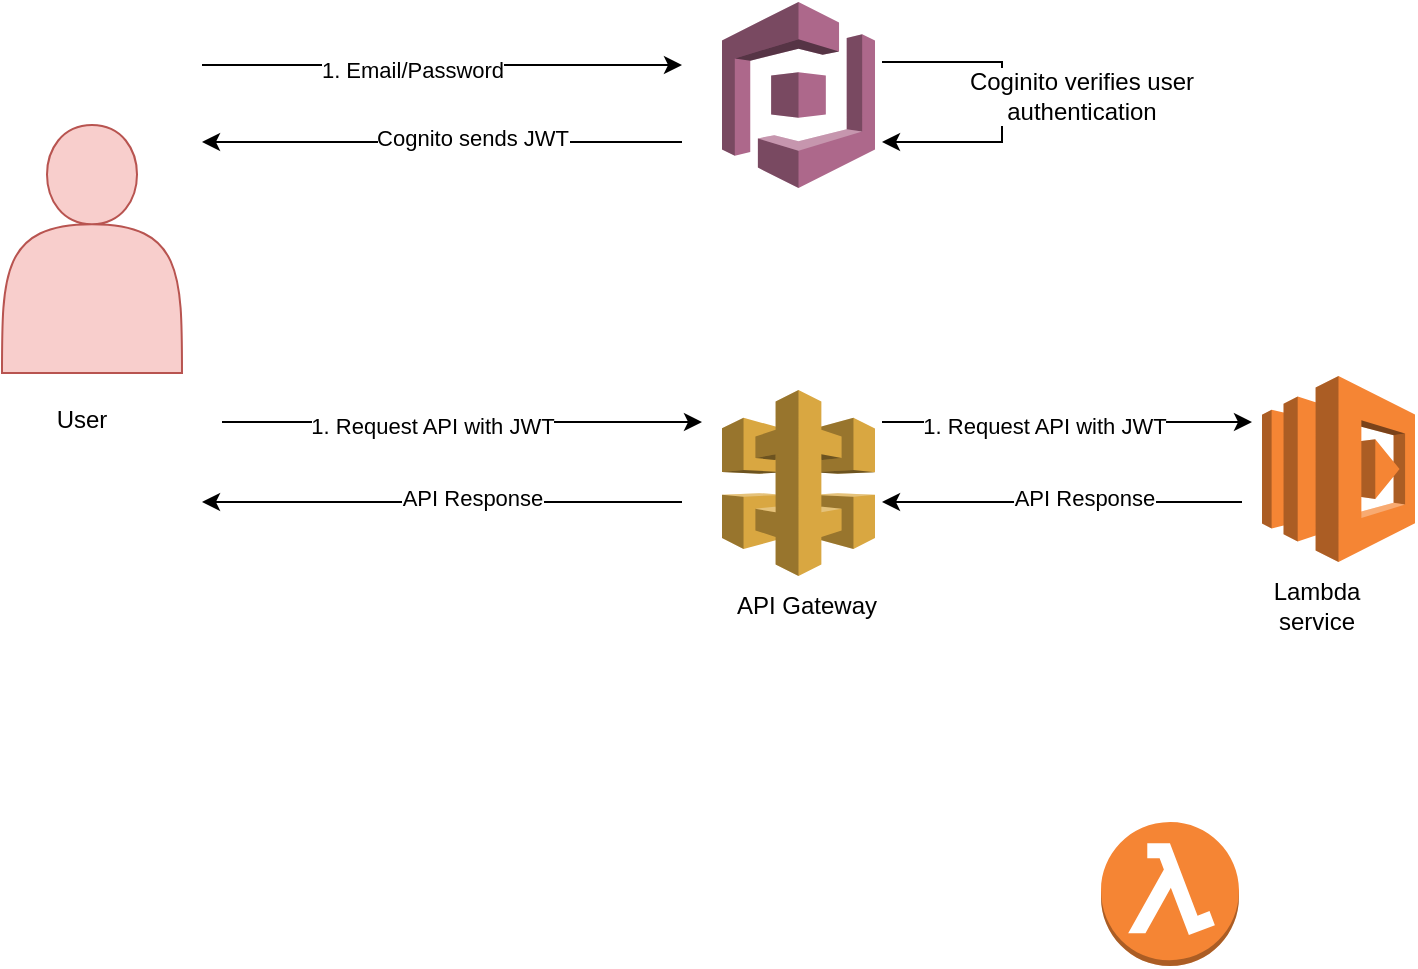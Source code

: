 <mxfile version="15.6.6" type="github">
  <diagram id="TPeFTkdTlWOmdOcmke1n" name="Page-1">
    <mxGraphModel dx="782" dy="738" grid="1" gridSize="10" guides="1" tooltips="1" connect="1" arrows="1" fold="1" page="1" pageScale="1" pageWidth="850" pageHeight="1100" math="0" shadow="0">
      <root>
        <mxCell id="0" />
        <mxCell id="1" parent="0" />
        <mxCell id="_wRmFXRZDWFtQ8klLIY5-4" value="" style="shape=actor;whiteSpace=wrap;html=1;strokeColor=#b85450;fillColor=#f8cecc;fontColor=default;" vertex="1" parent="1">
          <mxGeometry y="371.5" width="90" height="124" as="geometry" />
        </mxCell>
        <mxCell id="_wRmFXRZDWFtQ8klLIY5-5" value="User" style="text;html=1;strokeColor=none;fillColor=none;align=center;verticalAlign=middle;whiteSpace=wrap;rounded=0;fontColor=default;" vertex="1" parent="1">
          <mxGeometry x="10" y="504" width="60" height="30" as="geometry" />
        </mxCell>
        <mxCell id="_wRmFXRZDWFtQ8klLIY5-6" value="" style="outlineConnect=0;dashed=0;verticalLabelPosition=bottom;verticalAlign=top;align=center;html=1;shape=mxgraph.aws3.api_gateway;fillColor=#D9A741;gradientColor=none;fontColor=default;strokeColor=default;" vertex="1" parent="1">
          <mxGeometry x="360" y="504" width="76.5" height="93" as="geometry" />
        </mxCell>
        <mxCell id="_wRmFXRZDWFtQ8klLIY5-7" value="API Gateway" style="text;html=1;strokeColor=none;fillColor=none;align=center;verticalAlign=middle;whiteSpace=wrap;rounded=0;fontColor=default;" vertex="1" parent="1">
          <mxGeometry x="365" y="597" width="75" height="30" as="geometry" />
        </mxCell>
        <mxCell id="_wRmFXRZDWFtQ8klLIY5-8" value="" style="outlineConnect=0;dashed=0;verticalLabelPosition=bottom;verticalAlign=top;align=center;html=1;shape=mxgraph.aws3.lambda_function;fillColor=#F58534;gradientColor=none;fontColor=default;strokeColor=default;" vertex="1" parent="1">
          <mxGeometry x="549.5" y="720" width="69" height="72" as="geometry" />
        </mxCell>
        <mxCell id="_wRmFXRZDWFtQ8klLIY5-9" value="Lambda service" style="text;html=1;strokeColor=none;fillColor=none;align=center;verticalAlign=middle;whiteSpace=wrap;rounded=0;fontColor=default;" vertex="1" parent="1">
          <mxGeometry x="620" y="597" width="75" height="30" as="geometry" />
        </mxCell>
        <mxCell id="_wRmFXRZDWFtQ8klLIY5-10" value="" style="outlineConnect=0;dashed=0;verticalLabelPosition=bottom;verticalAlign=top;align=center;html=1;shape=mxgraph.aws3.lambda;fillColor=#F58534;gradientColor=none;fontColor=default;strokeColor=default;" vertex="1" parent="1">
          <mxGeometry x="630" y="497" width="76.5" height="93" as="geometry" />
        </mxCell>
        <mxCell id="_wRmFXRZDWFtQ8klLIY5-13" value="" style="endArrow=classic;html=1;rounded=0;labelBackgroundColor=default;fontColor=default;strokeColor=default;" edge="1" parent="1">
          <mxGeometry width="50" height="50" relative="1" as="geometry">
            <mxPoint x="110" y="520" as="sourcePoint" />
            <mxPoint x="350" y="520" as="targetPoint" />
          </mxGeometry>
        </mxCell>
        <mxCell id="_wRmFXRZDWFtQ8klLIY5-15" value="1. Request API with JWT" style="edgeLabel;html=1;align=center;verticalAlign=middle;resizable=0;points=[];fontColor=default;labelBackgroundColor=default;" vertex="1" connectable="0" parent="_wRmFXRZDWFtQ8klLIY5-13">
          <mxGeometry x="-0.125" y="-2" relative="1" as="geometry">
            <mxPoint as="offset" />
          </mxGeometry>
        </mxCell>
        <mxCell id="_wRmFXRZDWFtQ8klLIY5-16" value="" style="endArrow=classic;html=1;rounded=0;labelBackgroundColor=default;fontColor=default;strokeColor=default;" edge="1" parent="1">
          <mxGeometry width="50" height="50" relative="1" as="geometry">
            <mxPoint x="340" y="560" as="sourcePoint" />
            <mxPoint x="100" y="560" as="targetPoint" />
          </mxGeometry>
        </mxCell>
        <mxCell id="_wRmFXRZDWFtQ8klLIY5-17" value="API Response" style="edgeLabel;html=1;align=center;verticalAlign=middle;resizable=0;points=[];fontColor=default;" vertex="1" connectable="0" parent="_wRmFXRZDWFtQ8klLIY5-16">
          <mxGeometry x="-0.125" y="-2" relative="1" as="geometry">
            <mxPoint as="offset" />
          </mxGeometry>
        </mxCell>
        <mxCell id="_wRmFXRZDWFtQ8klLIY5-18" value="" style="endArrow=classic;html=1;rounded=0;labelBackgroundColor=default;fontColor=default;strokeColor=default;" edge="1" parent="1">
          <mxGeometry width="50" height="50" relative="1" as="geometry">
            <mxPoint x="440" y="520" as="sourcePoint" />
            <mxPoint x="625" y="520" as="targetPoint" />
          </mxGeometry>
        </mxCell>
        <mxCell id="_wRmFXRZDWFtQ8klLIY5-19" value="1. Request API with JWT" style="edgeLabel;html=1;align=center;verticalAlign=middle;resizable=0;points=[];fontColor=default;" vertex="1" connectable="0" parent="_wRmFXRZDWFtQ8klLIY5-18">
          <mxGeometry x="-0.125" y="-2" relative="1" as="geometry">
            <mxPoint as="offset" />
          </mxGeometry>
        </mxCell>
        <mxCell id="_wRmFXRZDWFtQ8klLIY5-20" value="" style="endArrow=classic;html=1;rounded=0;labelBackgroundColor=default;fontColor=default;strokeColor=default;" edge="1" parent="1">
          <mxGeometry width="50" height="50" relative="1" as="geometry">
            <mxPoint x="620" y="560" as="sourcePoint" />
            <mxPoint x="440" y="560" as="targetPoint" />
          </mxGeometry>
        </mxCell>
        <mxCell id="_wRmFXRZDWFtQ8klLIY5-21" value="API Response" style="edgeLabel;html=1;align=center;verticalAlign=middle;resizable=0;points=[];fontColor=default;" vertex="1" connectable="0" parent="_wRmFXRZDWFtQ8klLIY5-20">
          <mxGeometry x="-0.125" y="-2" relative="1" as="geometry">
            <mxPoint as="offset" />
          </mxGeometry>
        </mxCell>
        <mxCell id="_wRmFXRZDWFtQ8klLIY5-23" value="" style="outlineConnect=0;dashed=0;verticalLabelPosition=bottom;verticalAlign=top;align=center;html=1;shape=mxgraph.aws3.cognito;fillColor=#AD688B;gradientColor=none;fontColor=default;strokeColor=default;" vertex="1" parent="1">
          <mxGeometry x="360" y="310" width="76.5" height="93" as="geometry" />
        </mxCell>
        <mxCell id="_wRmFXRZDWFtQ8klLIY5-24" value="" style="endArrow=classic;html=1;rounded=0;labelBackgroundColor=default;fontColor=default;strokeColor=default;" edge="1" parent="1">
          <mxGeometry width="50" height="50" relative="1" as="geometry">
            <mxPoint x="100" y="341.5" as="sourcePoint" />
            <mxPoint x="340" y="341.5" as="targetPoint" />
          </mxGeometry>
        </mxCell>
        <mxCell id="_wRmFXRZDWFtQ8klLIY5-25" value="1. Email/Password" style="edgeLabel;html=1;align=center;verticalAlign=middle;resizable=0;points=[];fontColor=default;labelBackgroundColor=default;" vertex="1" connectable="0" parent="_wRmFXRZDWFtQ8klLIY5-24">
          <mxGeometry x="-0.125" y="-2" relative="1" as="geometry">
            <mxPoint as="offset" />
          </mxGeometry>
        </mxCell>
        <mxCell id="_wRmFXRZDWFtQ8klLIY5-28" value="" style="endArrow=classic;html=1;rounded=0;labelBackgroundColor=default;fontColor=default;strokeColor=default;" edge="1" parent="1">
          <mxGeometry width="50" height="50" relative="1" as="geometry">
            <mxPoint x="440" y="340" as="sourcePoint" />
            <mxPoint x="440" y="380" as="targetPoint" />
            <Array as="points">
              <mxPoint x="500" y="340" />
              <mxPoint x="500" y="380" />
            </Array>
          </mxGeometry>
        </mxCell>
        <mxCell id="_wRmFXRZDWFtQ8klLIY5-42" value="&lt;span&gt;Coginito verifies user authentication&lt;/span&gt;" style="text;html=1;strokeColor=none;fillColor=none;align=center;verticalAlign=middle;whiteSpace=wrap;rounded=0;labelBackgroundColor=default;fontColor=default;" vertex="1" parent="1">
          <mxGeometry x="480" y="341.5" width="120" height="30" as="geometry" />
        </mxCell>
        <mxCell id="_wRmFXRZDWFtQ8klLIY5-46" value="" style="endArrow=classic;html=1;rounded=0;labelBackgroundColor=default;fontColor=default;strokeColor=default;" edge="1" parent="1">
          <mxGeometry width="50" height="50" relative="1" as="geometry">
            <mxPoint x="340" y="380" as="sourcePoint" />
            <mxPoint x="100" y="380" as="targetPoint" />
          </mxGeometry>
        </mxCell>
        <mxCell id="_wRmFXRZDWFtQ8klLIY5-47" value="Cognito sends JWT" style="edgeLabel;html=1;align=center;verticalAlign=middle;resizable=0;points=[];fontColor=default;" vertex="1" connectable="0" parent="_wRmFXRZDWFtQ8klLIY5-46">
          <mxGeometry x="-0.125" y="-2" relative="1" as="geometry">
            <mxPoint as="offset" />
          </mxGeometry>
        </mxCell>
      </root>
    </mxGraphModel>
  </diagram>
</mxfile>
